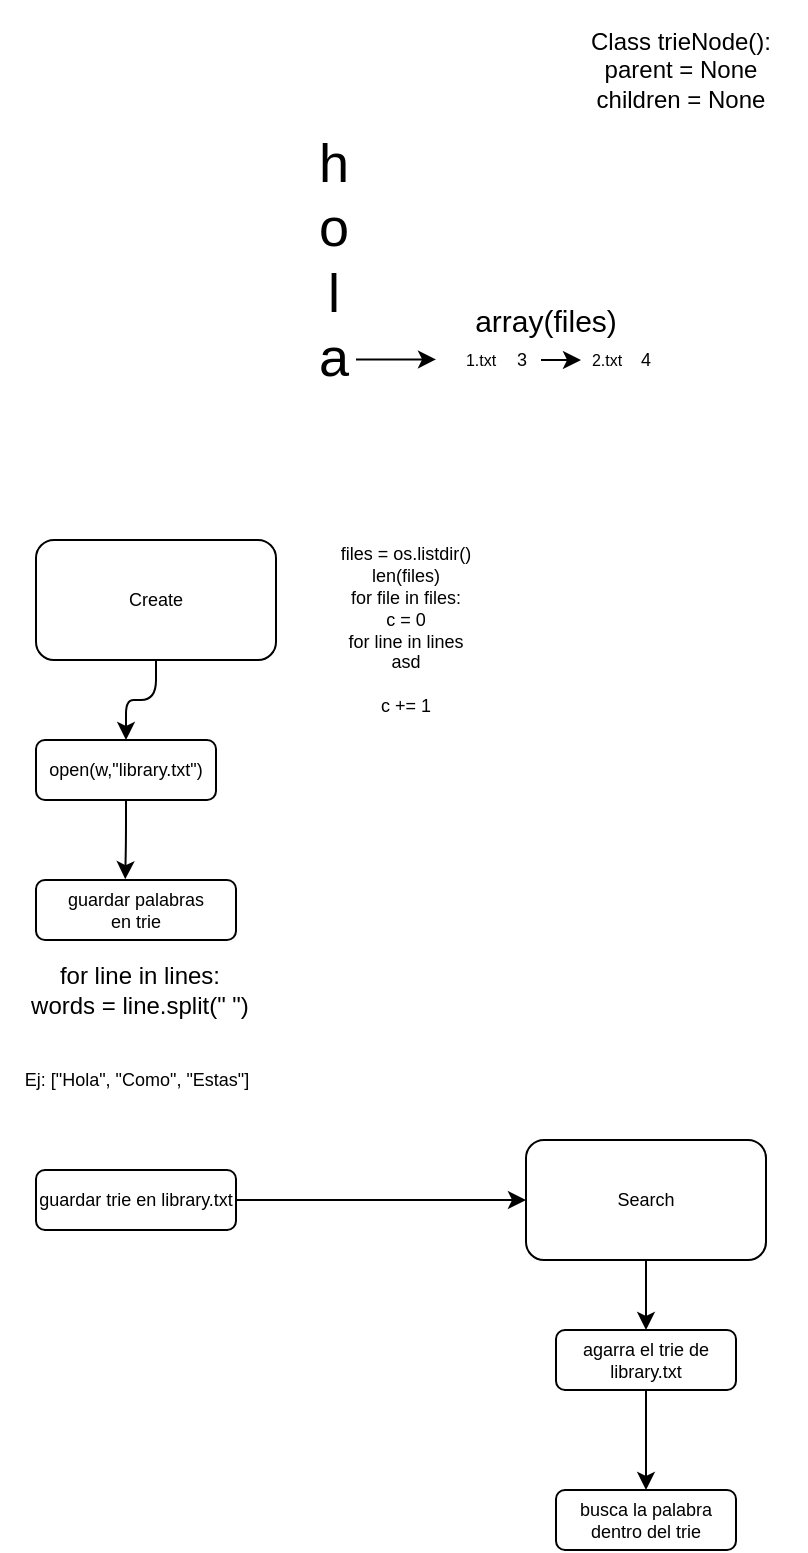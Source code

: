 <mxfile>
    <diagram id="Uo-2T-pOSvjsq4GqCG5A" name="Page-1">
        <mxGraphModel dx="485" dy="540" grid="1" gridSize="10" guides="1" tooltips="1" connect="1" arrows="1" fold="1" page="1" pageScale="1" pageWidth="827" pageHeight="1169" math="0" shadow="0">
            <root>
                <mxCell id="0"/>
                <mxCell id="1" parent="0"/>
                <mxCell id="Tgvbzaig_oPMP2Z5Tpzd-4" value="h&lt;br style=&quot;font-size: 27px;&quot;&gt;o&lt;br style=&quot;font-size: 27px;&quot;&gt;l&lt;br style=&quot;font-size: 27px;&quot;&gt;a" style="text;html=1;strokeColor=none;fillColor=none;align=center;verticalAlign=middle;whiteSpace=wrap;fontSize=27;rounded=1;" vertex="1" parent="1">
                    <mxGeometry x="183.75" y="140" width="90" height="120" as="geometry"/>
                </mxCell>
                <mxCell id="Tgvbzaig_oPMP2Z5Tpzd-5" value="" style="endArrow=classic;html=1;fontSize=27;" edge="1" parent="1">
                    <mxGeometry width="50" height="50" relative="1" as="geometry">
                        <mxPoint x="240" y="249.71" as="sourcePoint"/>
                        <mxPoint x="280" y="249.71" as="targetPoint"/>
                    </mxGeometry>
                </mxCell>
                <mxCell id="Tgvbzaig_oPMP2Z5Tpzd-6" value="array(files)" style="text;html=1;strokeColor=none;fillColor=none;align=center;verticalAlign=middle;whiteSpace=wrap;fontSize=15;rounded=1;" vertex="1" parent="1">
                    <mxGeometry x="315" y="220" width="40" height="20" as="geometry"/>
                </mxCell>
                <mxCell id="Tgvbzaig_oPMP2Z5Tpzd-8" value="1.txt" style="text;html=1;strokeColor=none;fillColor=none;align=center;verticalAlign=middle;whiteSpace=wrap;fontSize=8;rounded=1;" vertex="1" parent="1">
                    <mxGeometry x="290" y="240" width="25" height="20" as="geometry"/>
                </mxCell>
                <mxCell id="Tgvbzaig_oPMP2Z5Tpzd-15" style="edgeStyle=orthogonalEdgeStyle;orthogonalLoop=1;jettySize=auto;html=1;fontSize=9;" edge="1" parent="1" source="Tgvbzaig_oPMP2Z5Tpzd-9" target="Tgvbzaig_oPMP2Z5Tpzd-12">
                    <mxGeometry relative="1" as="geometry"/>
                </mxCell>
                <mxCell id="Tgvbzaig_oPMP2Z5Tpzd-9" value="3" style="text;html=1;strokeColor=none;fillColor=none;align=center;verticalAlign=middle;whiteSpace=wrap;fontSize=9;rounded=1;" vertex="1" parent="1">
                    <mxGeometry x="312.5" y="240" width="20" height="20" as="geometry"/>
                </mxCell>
                <mxCell id="Tgvbzaig_oPMP2Z5Tpzd-12" value="2.txt" style="text;html=1;strokeColor=none;fillColor=none;align=center;verticalAlign=middle;whiteSpace=wrap;fontSize=8;rounded=1;" vertex="1" parent="1">
                    <mxGeometry x="352.5" y="240" width="25" height="20" as="geometry"/>
                </mxCell>
                <mxCell id="Tgvbzaig_oPMP2Z5Tpzd-13" value="4" style="text;html=1;strokeColor=none;fillColor=none;align=center;verticalAlign=middle;whiteSpace=wrap;fontSize=9;rounded=1;" vertex="1" parent="1">
                    <mxGeometry x="375" y="240" width="20" height="20" as="geometry"/>
                </mxCell>
                <mxCell id="Tgvbzaig_oPMP2Z5Tpzd-16" value="files = os.listdir()&lt;br&gt;len(files)&lt;br&gt;for file in files:&lt;br&gt;c = 0&lt;br&gt;for line in lines&lt;br&gt;asd&lt;br&gt;&lt;br&gt;c += 1" style="text;html=1;strokeColor=none;fillColor=none;align=center;verticalAlign=middle;whiteSpace=wrap;fontSize=9;rounded=1;" vertex="1" parent="1">
                    <mxGeometry x="205" y="340" width="120" height="90" as="geometry"/>
                </mxCell>
                <mxCell id="Tgvbzaig_oPMP2Z5Tpzd-29" style="edgeStyle=orthogonalEdgeStyle;orthogonalLoop=1;jettySize=auto;html=1;fontSize=9;" edge="1" parent="1" source="Tgvbzaig_oPMP2Z5Tpzd-20" target="Tgvbzaig_oPMP2Z5Tpzd-25">
                    <mxGeometry relative="1" as="geometry"/>
                </mxCell>
                <mxCell id="Tgvbzaig_oPMP2Z5Tpzd-20" value="Create" style="whiteSpace=wrap;html=1;fontSize=9;rounded=1;" vertex="1" parent="1">
                    <mxGeometry x="80" y="340" width="120" height="60" as="geometry"/>
                </mxCell>
                <mxCell id="pOM9a0lBMPSMLv2q6uzr-11" style="edgeStyle=orthogonalEdgeStyle;orthogonalLoop=1;jettySize=auto;html=1;exitX=0.5;exitY=1;exitDx=0;exitDy=0;entryX=0.5;entryY=0;entryDx=0;entryDy=0;" edge="1" parent="1" source="Tgvbzaig_oPMP2Z5Tpzd-22" target="Tgvbzaig_oPMP2Z5Tpzd-35">
                    <mxGeometry relative="1" as="geometry"/>
                </mxCell>
                <mxCell id="Tgvbzaig_oPMP2Z5Tpzd-22" value="Search" style="whiteSpace=wrap;html=1;fontSize=9;rounded=1;" vertex="1" parent="1">
                    <mxGeometry x="325" y="640" width="120" height="60" as="geometry"/>
                </mxCell>
                <mxCell id="Tgvbzaig_oPMP2Z5Tpzd-33" style="edgeStyle=orthogonalEdgeStyle;orthogonalLoop=1;jettySize=auto;html=1;entryX=0.446;entryY=-0.014;entryDx=0;entryDy=0;entryPerimeter=0;fontSize=9;" edge="1" parent="1" source="Tgvbzaig_oPMP2Z5Tpzd-25" target="Tgvbzaig_oPMP2Z5Tpzd-31">
                    <mxGeometry relative="1" as="geometry"/>
                </mxCell>
                <mxCell id="Tgvbzaig_oPMP2Z5Tpzd-25" value="open(w,&quot;library.txt&quot;)" style="whiteSpace=wrap;html=1;fontSize=9;rounded=1;" vertex="1" parent="1">
                    <mxGeometry x="80" y="440" width="90" height="30" as="geometry"/>
                </mxCell>
                <mxCell id="Tgvbzaig_oPMP2Z5Tpzd-31" value="guardar palabras&lt;br&gt;en trie" style="whiteSpace=wrap;html=1;fontSize=9;rounded=1;" vertex="1" parent="1">
                    <mxGeometry x="80" y="510" width="100" height="30" as="geometry"/>
                </mxCell>
                <mxCell id="pOM9a0lBMPSMLv2q6uzr-10" style="edgeStyle=orthogonalEdgeStyle;orthogonalLoop=1;jettySize=auto;html=1;exitX=1;exitY=0.5;exitDx=0;exitDy=0;entryX=0;entryY=0.5;entryDx=0;entryDy=0;" edge="1" parent="1" source="Tgvbzaig_oPMP2Z5Tpzd-32" target="Tgvbzaig_oPMP2Z5Tpzd-22">
                    <mxGeometry relative="1" as="geometry"/>
                </mxCell>
                <mxCell id="Tgvbzaig_oPMP2Z5Tpzd-32" value="guardar trie en library.txt" style="whiteSpace=wrap;html=1;fontSize=9;rounded=1;" vertex="1" parent="1">
                    <mxGeometry x="80" y="655" width="100" height="30" as="geometry"/>
                </mxCell>
                <mxCell id="pOM9a0lBMPSMLv2q6uzr-12" style="edgeStyle=orthogonalEdgeStyle;orthogonalLoop=1;jettySize=auto;html=1;exitX=0.5;exitY=1;exitDx=0;exitDy=0;entryX=0.5;entryY=0;entryDx=0;entryDy=0;" edge="1" parent="1" source="Tgvbzaig_oPMP2Z5Tpzd-35" target="Tgvbzaig_oPMP2Z5Tpzd-36">
                    <mxGeometry relative="1" as="geometry"/>
                </mxCell>
                <mxCell id="Tgvbzaig_oPMP2Z5Tpzd-35" value="agarra el trie de library.txt" style="whiteSpace=wrap;html=1;fontSize=9;rounded=1;" vertex="1" parent="1">
                    <mxGeometry x="340" y="735" width="90" height="30" as="geometry"/>
                </mxCell>
                <mxCell id="Tgvbzaig_oPMP2Z5Tpzd-36" value="busca la palabra dentro del trie" style="whiteSpace=wrap;html=1;fontSize=9;rounded=1;" vertex="1" parent="1">
                    <mxGeometry x="340" y="815" width="90" height="30" as="geometry"/>
                </mxCell>
                <mxCell id="pOM9a0lBMPSMLv2q6uzr-7" value="for line in lines:&lt;br&gt;words = line.split(&quot; &quot;)" style="text;html=1;strokeColor=none;fillColor=none;align=center;verticalAlign=middle;whiteSpace=wrap;rounded=1;" vertex="1" parent="1">
                    <mxGeometry x="62.5" y="520" width="137.5" height="90" as="geometry"/>
                </mxCell>
                <mxCell id="Tgvbzaig_oPMP2Z5Tpzd-39" value="Ej: [&quot;Hola&quot;, &quot;Como&quot;, &quot;Estas&quot;]" style="text;html=1;strokeColor=none;fillColor=none;align=center;verticalAlign=middle;whiteSpace=wrap;fontSize=9;rounded=1;" vertex="1" parent="1">
                    <mxGeometry x="63.75" y="600" width="132.5" height="20" as="geometry"/>
                </mxCell>
                <mxCell id="pOM9a0lBMPSMLv2q6uzr-13" value="Class trieNode():&lt;br&gt;parent = None&lt;br&gt;children = None&lt;br&gt;" style="text;html=1;strokeColor=none;fillColor=none;align=center;verticalAlign=middle;whiteSpace=wrap;rounded=0;" vertex="1" parent="1">
                    <mxGeometry x="340" y="70" width="125" height="70" as="geometry"/>
                </mxCell>
            </root>
        </mxGraphModel>
    </diagram>
</mxfile>